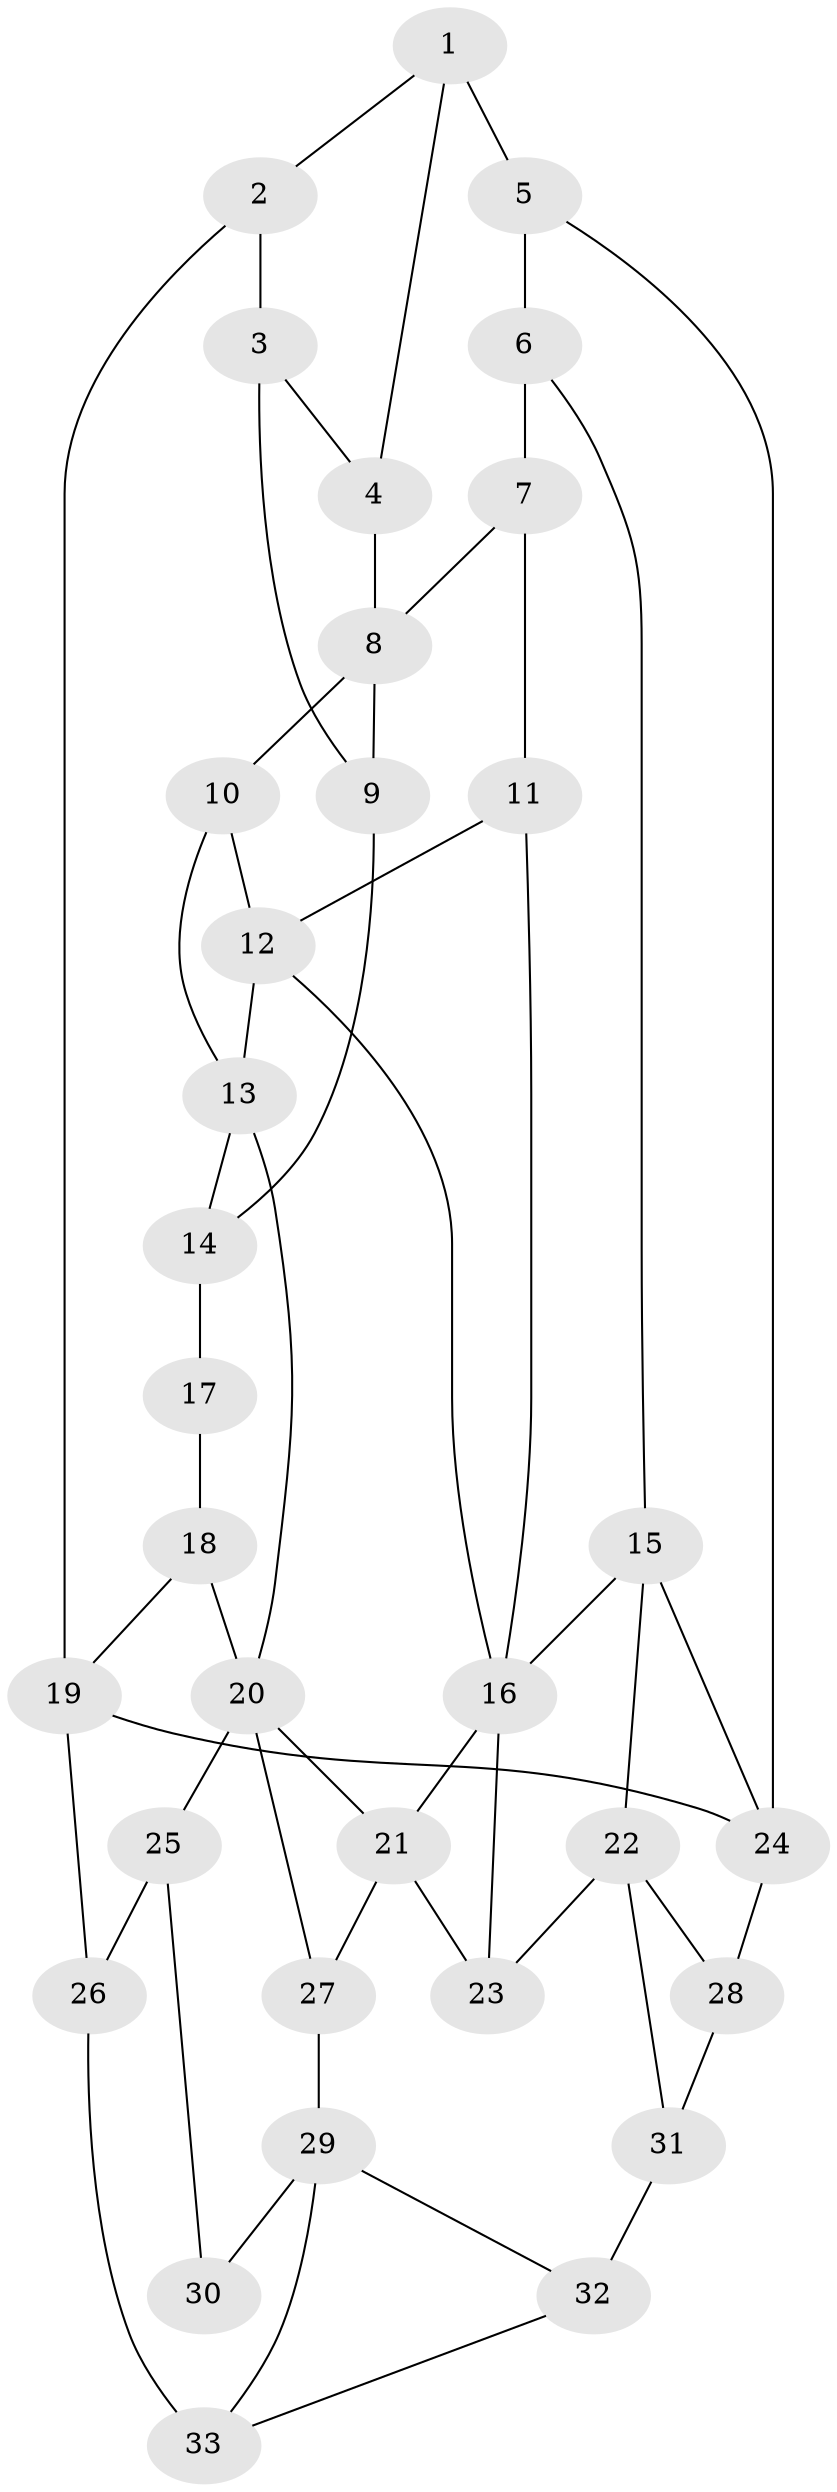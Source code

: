 // original degree distribution, {3: 0.018691588785046728, 4: 0.22429906542056074, 6: 0.19626168224299065, 5: 0.5607476635514018}
// Generated by graph-tools (version 1.1) at 2025/54/03/04/25 22:54:19]
// undirected, 33 vertices, 55 edges
graph export_dot {
  node [color=gray90,style=filled];
  1;
  2;
  3;
  4;
  5;
  6;
  7;
  8;
  9;
  10;
  11;
  12;
  13;
  14;
  15;
  16;
  17;
  18;
  19;
  20;
  21;
  22;
  23;
  24;
  25;
  26;
  27;
  28;
  29;
  30;
  31;
  32;
  33;
  1 -- 2 [weight=1.0];
  1 -- 4 [weight=1.0];
  1 -- 5 [weight=2.0];
  2 -- 3 [weight=2.0];
  2 -- 19 [weight=2.0];
  3 -- 4 [weight=1.0];
  3 -- 9 [weight=2.0];
  4 -- 8 [weight=1.0];
  5 -- 6 [weight=2.0];
  5 -- 24 [weight=2.0];
  6 -- 7 [weight=3.0];
  6 -- 15 [weight=1.0];
  7 -- 8 [weight=2.0];
  7 -- 11 [weight=1.0];
  8 -- 9 [weight=1.0];
  8 -- 10 [weight=2.0];
  9 -- 14 [weight=2.0];
  10 -- 12 [weight=1.0];
  10 -- 13 [weight=1.0];
  11 -- 12 [weight=1.0];
  11 -- 16 [weight=1.0];
  12 -- 13 [weight=1.0];
  12 -- 16 [weight=1.0];
  13 -- 14 [weight=2.0];
  13 -- 20 [weight=2.0];
  14 -- 17 [weight=2.0];
  15 -- 16 [weight=1.0];
  15 -- 22 [weight=1.0];
  15 -- 24 [weight=1.0];
  16 -- 21 [weight=1.0];
  16 -- 23 [weight=1.0];
  17 -- 18 [weight=2.0];
  18 -- 19 [weight=2.0];
  18 -- 20 [weight=2.0];
  19 -- 24 [weight=1.0];
  19 -- 26 [weight=2.0];
  20 -- 21 [weight=1.0];
  20 -- 25 [weight=2.0];
  20 -- 27 [weight=1.0];
  21 -- 23 [weight=3.0];
  21 -- 27 [weight=1.0];
  22 -- 23 [weight=2.0];
  22 -- 28 [weight=1.0];
  22 -- 31 [weight=1.0];
  24 -- 28 [weight=2.0];
  25 -- 26 [weight=2.0];
  25 -- 30 [weight=2.0];
  26 -- 33 [weight=2.0];
  27 -- 29 [weight=2.0];
  28 -- 31 [weight=3.0];
  29 -- 30 [weight=2.0];
  29 -- 32 [weight=1.0];
  29 -- 33 [weight=1.0];
  31 -- 32 [weight=2.0];
  32 -- 33 [weight=1.0];
}
